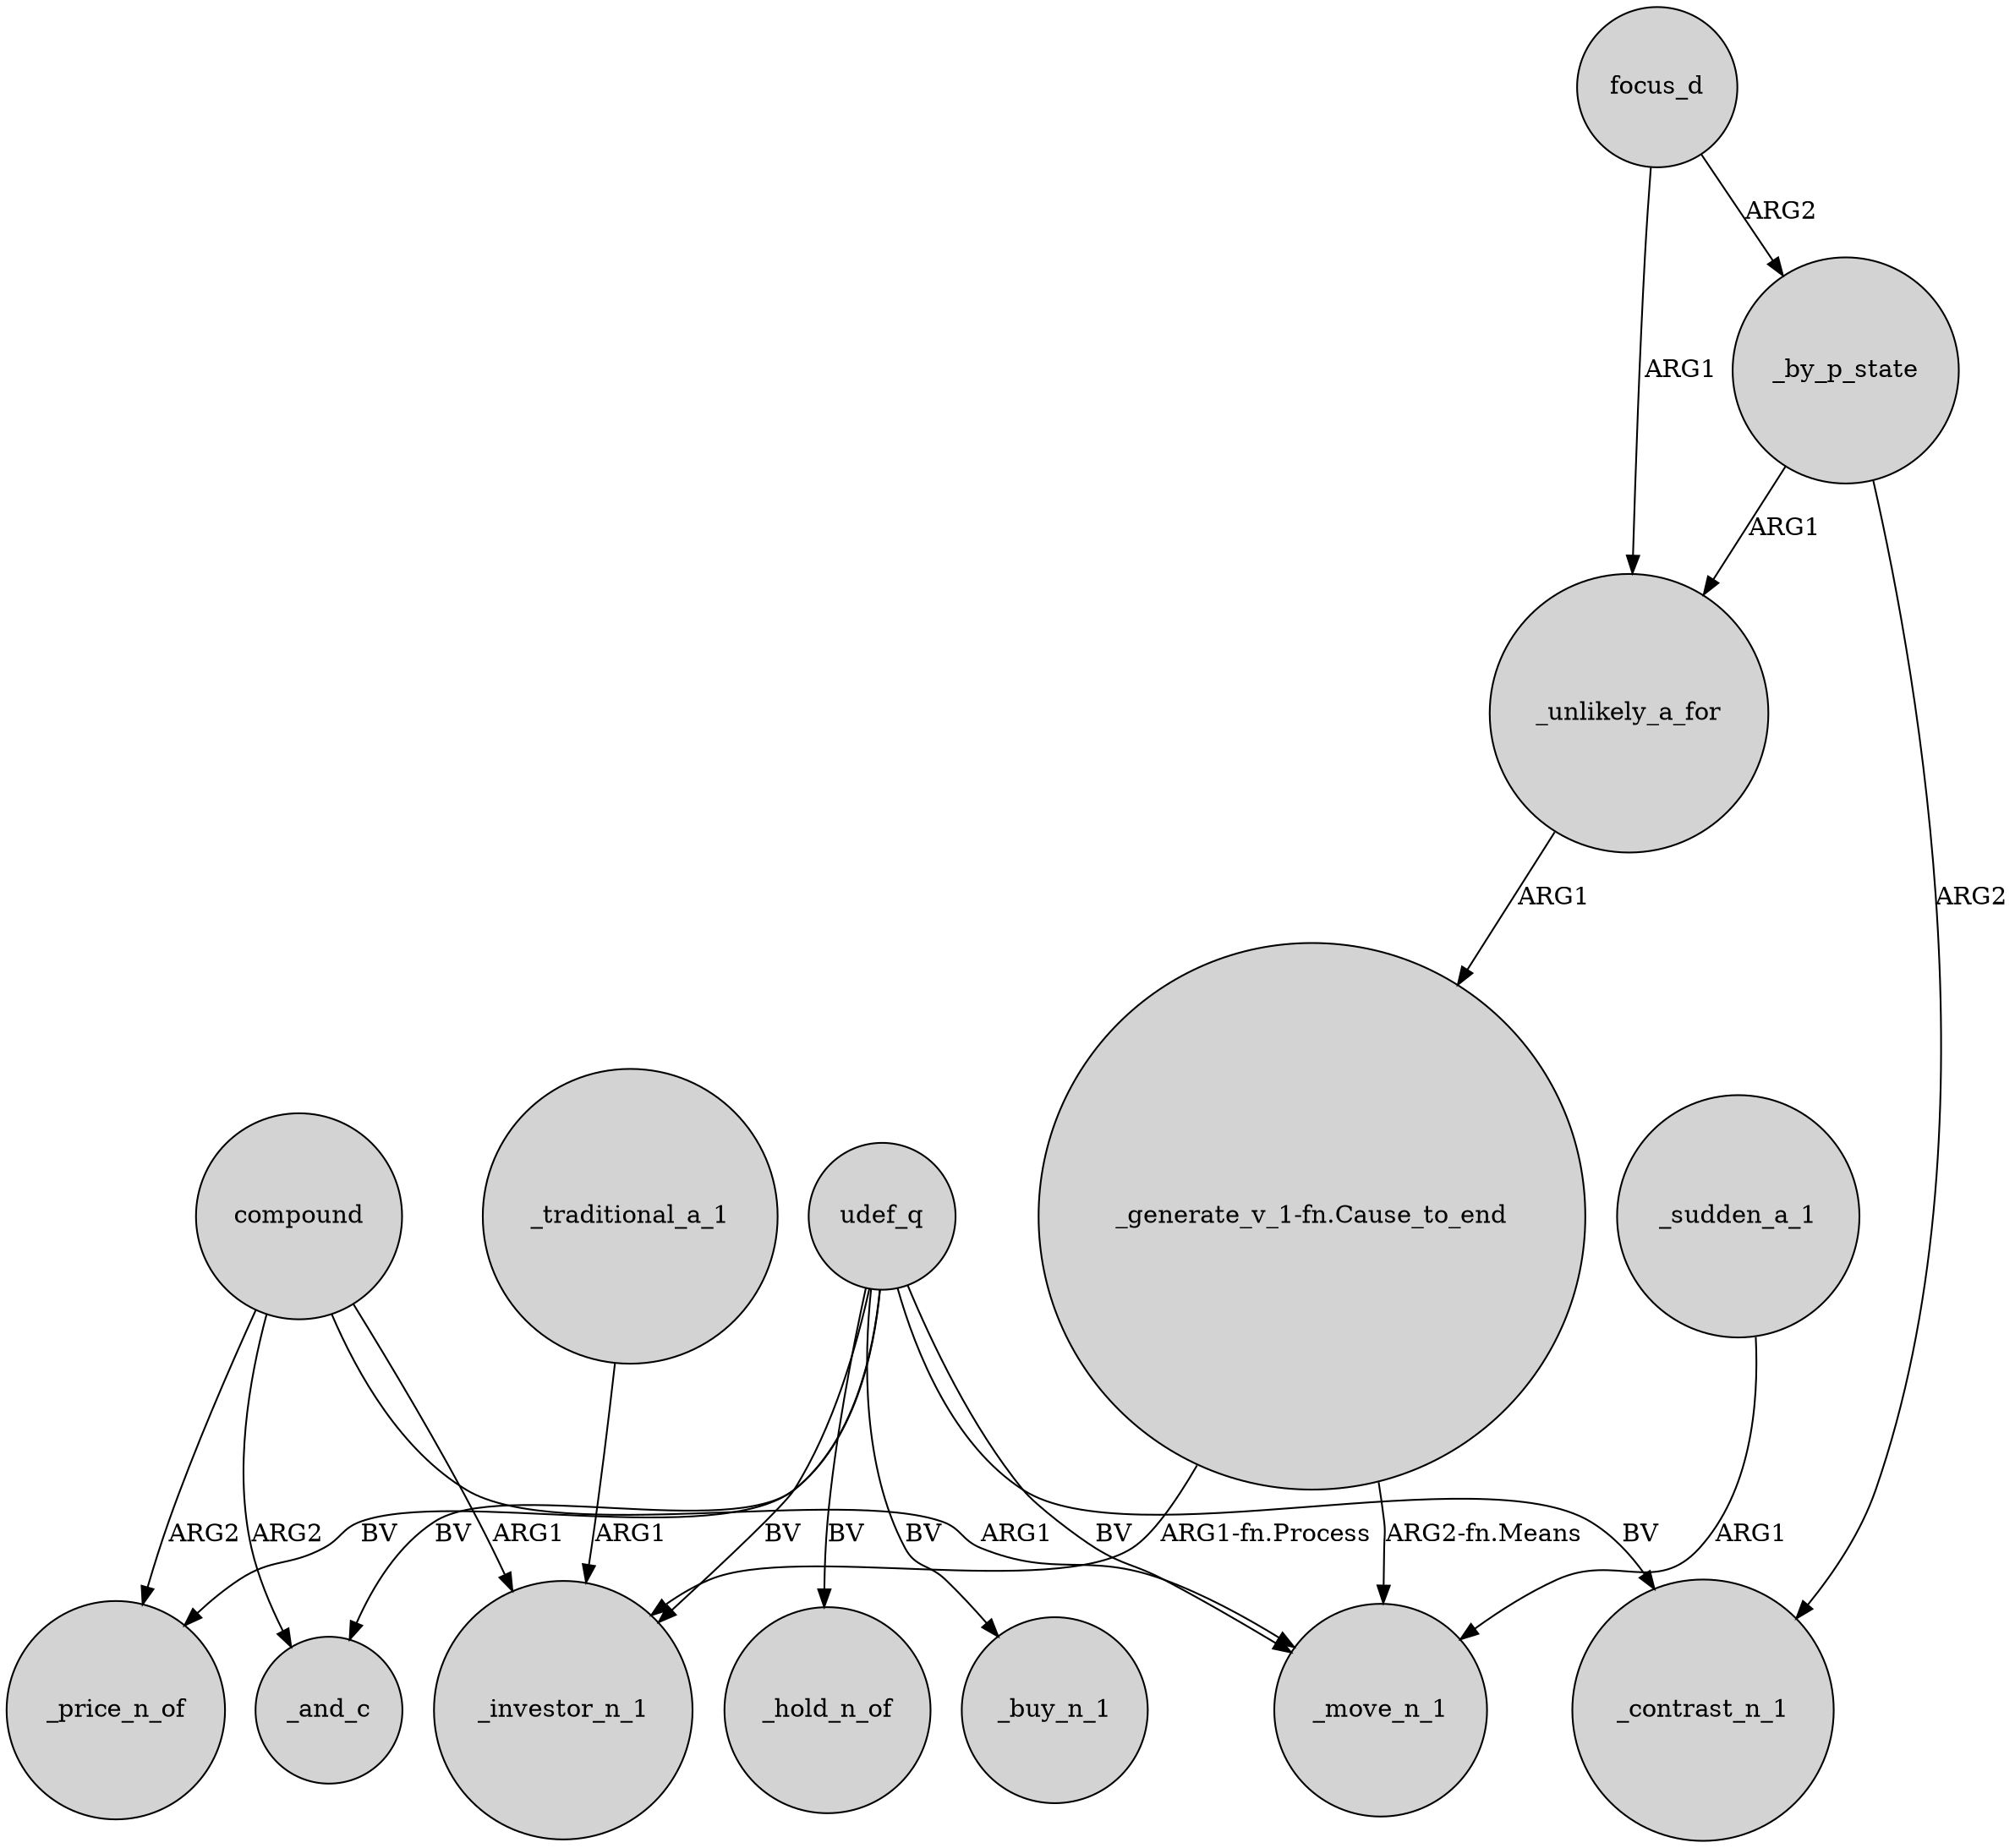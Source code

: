 digraph {
	node [shape=circle style=filled]
	focus_d -> _unlikely_a_for [label=ARG1]
	compound -> _move_n_1 [label=ARG1]
	udef_q -> _contrast_n_1 [label=BV]
	udef_q -> _price_n_of [label=BV]
	_by_p_state -> _contrast_n_1 [label=ARG2]
	udef_q -> _move_n_1 [label=BV]
	udef_q -> _hold_n_of [label=BV]
	udef_q -> _buy_n_1 [label=BV]
	udef_q -> _and_c [label=BV]
	compound -> _and_c [label=ARG2]
	_unlikely_a_for -> "_generate_v_1-fn.Cause_to_end" [label=ARG1]
	compound -> _price_n_of [label=ARG2]
	"_generate_v_1-fn.Cause_to_end" -> _investor_n_1 [label="ARG1-fn.Process"]
	_by_p_state -> _unlikely_a_for [label=ARG1]
	compound -> _investor_n_1 [label=ARG1]
	focus_d -> _by_p_state [label=ARG2]
	_sudden_a_1 -> _move_n_1 [label=ARG1]
	udef_q -> _investor_n_1 [label=BV]
	_traditional_a_1 -> _investor_n_1 [label=ARG1]
	"_generate_v_1-fn.Cause_to_end" -> _move_n_1 [label="ARG2-fn.Means"]
}

